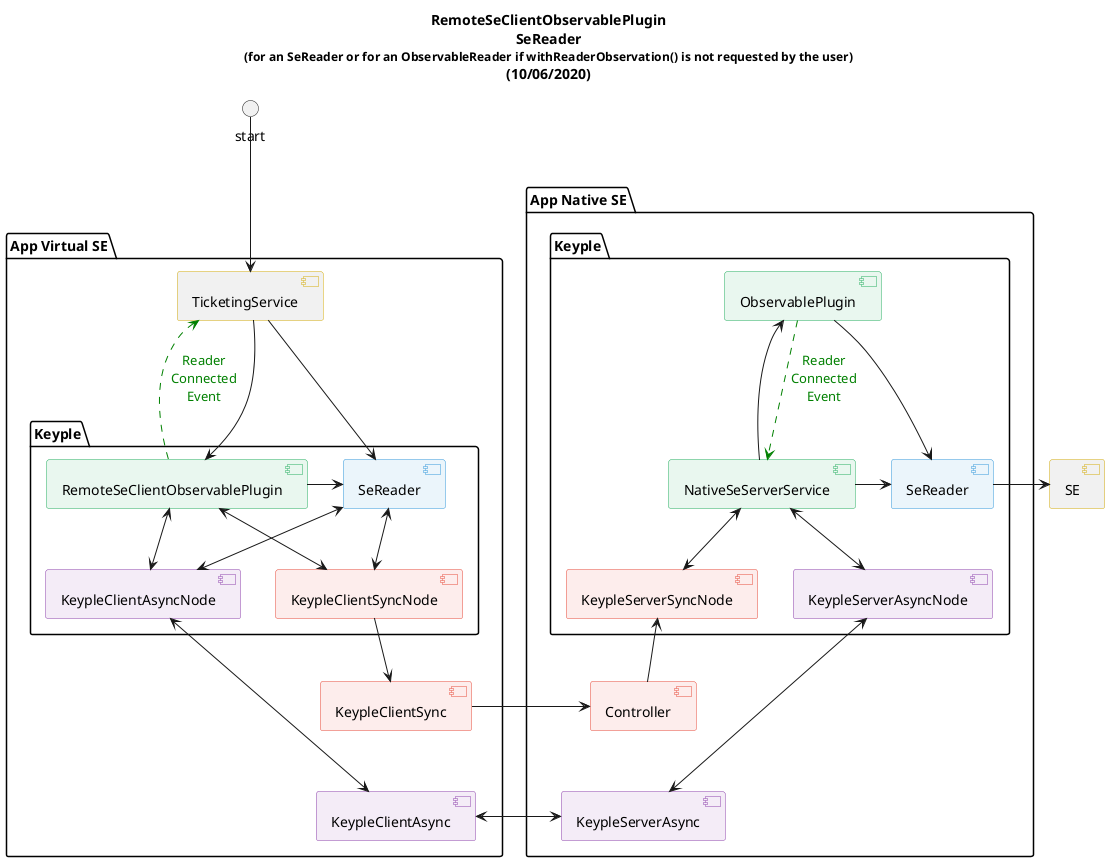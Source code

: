 @startuml
title
    RemoteSeClientObservablePlugin
    SeReader
    <font size=12>(for an SeReader or for an ObservableReader if withReaderObservation() is not requested by the user)
    (10/06/2020)
end title

' == THEME ==

'Couleurs issues de : https://htmlcolorcodes.com/fr/tableau-de-couleur/tableau-de-couleur-design-plat/
skinparam Shadowing false
skinparam component {
    BorderColor #D4AC0D
    ' Red
    BackgroundColor<<red>> #FDEDEC
    BorderColor<<red>> #E74C3C
    ' Purple
    BackgroundColor<<purple>> #F4ECF7
    BorderColor<<purple>> #8E44AD
    ' blue
    BackgroundColor<<blue>> #EBF5FB
    BorderColor<<blue>> #3498DB
    ' Green
    BackgroundColor<<green>> #E9F7EF
    BorderColor<<green>> #27AE60
    ' Grey
    BackgroundColor<<grey>> #EAECEE
    BorderColor<<grey>> #2C3E50
}
hide <<red>> stereotype
hide <<purple>> stereotype
hide <<blue>> stereotype
hide <<green>> stereotype
hide <<grey>> stereotype

' == CONTENT ==

package "App Virtual SE" {
    [TicketingService] as master
    package "Keyple" as virtualKeyple {
        [SeReader] as virtualReader <<blue>>
        [RemoteSeClientObservablePlugin] <<green>>
        [KeypleClientSyncNode] <<red>>
        [KeypleClientAsyncNode] as virtualAsyncNode <<purple>>
    }
    [KeypleClientSync] <<red>>
    [KeypleClientAsync] as virtualAsyncSender <<purple>>
}
[SE]
package "App Native SE" {
    package "Keyple" as nativeKeyple {
        [SeReader] as nativeReader <<blue>>
        [ObservablePlugin] <<green>>
        [NativeSeServerService] <<green>>
        [KeypleServerSyncNode] <<red>>
        [KeypleServerAsyncNode] as nativeAsyncNode <<purple>>
    }
    [Controller] <<red>>
    [KeypleServerAsync] as nativeAsyncSender <<purple>>
}

'utilisation
master <-up- start
master --> virtualReader
master --> [RemoteSeClientObservablePlugin]
[RemoteSeClientObservablePlugin] .up.> master #Green : <color:green>Reader\n<color:green>Connected\n<color:green>Event
[RemoteSeClientObservablePlugin] -> virtualReader
[RemoteSeClientObservablePlugin] <--> [KeypleClientSyncNode]
[RemoteSeClientObservablePlugin] <--> virtualAsyncNode
virtualReader <--> [KeypleClientSyncNode]
virtualReader <--> virtualAsyncNode
[KeypleClientSyncNode] --> [KeypleClientSync]
virtualAsyncNode <--> virtualAsyncSender

[ObservablePlugin] --> nativeReader
nativeReader -right-> [SE]
[NativeSeServerService] -up-> [ObservablePlugin]
[NativeSeServerService] -right-> nativeReader
[NativeSeServerService] <--> [KeypleServerSyncNode]
[NativeSeServerService] <--> nativeAsyncNode
[Controller] -up-> [KeypleServerSyncNode]
nativeAsyncSender <-up-> nativeAsyncNode
[ObservablePlugin] ..> [NativeSeServerService] #Green : <color:green>Reader\n<color:green>Connected\n<color:green>Event

[KeypleClientSync] -> [Controller]
virtualAsyncSender <-> nativeAsyncSender

' == LAYOUT ==
[KeypleClientSync] -[hidden]- virtualAsyncSender
[Controller] -[hidden]- nativeAsyncSender
virtualAsyncNode -[hidden]right- [KeypleClientSyncNode]
[KeypleServerSyncNode] -[hidden]right- nativeAsyncNode

@enduml